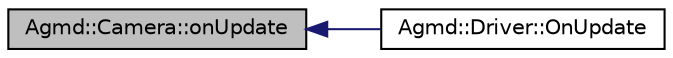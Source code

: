 digraph "Agmd::Camera::onUpdate"
{
  edge [fontname="Helvetica",fontsize="10",labelfontname="Helvetica",labelfontsize="10"];
  node [fontname="Helvetica",fontsize="10",shape=record];
  rankdir="LR";
  Node1 [label="Agmd::Camera::onUpdate",height=0.2,width=0.4,color="black", fillcolor="grey75", style="filled" fontcolor="black"];
  Node1 -> Node2 [dir="back",color="midnightblue",fontsize="10",style="solid",fontname="Helvetica"];
  Node2 [label="Agmd::Driver::OnUpdate",height=0.2,width=0.4,color="black", fillcolor="white", style="filled",URL="$class_agmd_1_1_driver.html#a1575876d9c54b9ed8e841f7a31049427"];
}

